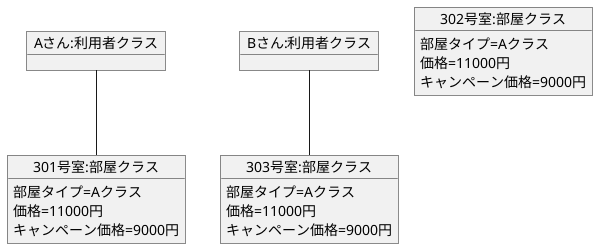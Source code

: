 @startuml 演習３－５
object "Aさん:利用者クラス" as A{

}
object "Bさん:利用者クラス" as B{

}
object "301号室:部屋クラス" as 301{
    部屋タイプ=Aクラス
    価格=11000円
    キャンペーン価格=9000円
}
object "302号室:部屋クラス" as 302{
    部屋タイプ=Aクラス
    価格=11000円
    キャンペーン価格=9000円
}
object "303号室:部屋クラス" as 303{
    部屋タイプ=Aクラス
    価格=11000円
    キャンペーン価格=9000円
}

A--301
B--303
@enduml